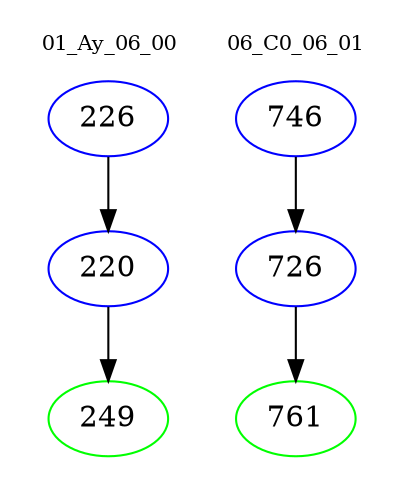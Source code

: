 digraph{
subgraph cluster_0 {
color = white
label = "01_Ay_06_00";
fontsize=10;
T0_226 [label="226", color="blue"]
T0_226 -> T0_220 [color="black"]
T0_220 [label="220", color="blue"]
T0_220 -> T0_249 [color="black"]
T0_249 [label="249", color="green"]
}
subgraph cluster_1 {
color = white
label = "06_C0_06_01";
fontsize=10;
T1_746 [label="746", color="blue"]
T1_746 -> T1_726 [color="black"]
T1_726 [label="726", color="blue"]
T1_726 -> T1_761 [color="black"]
T1_761 [label="761", color="green"]
}
}
